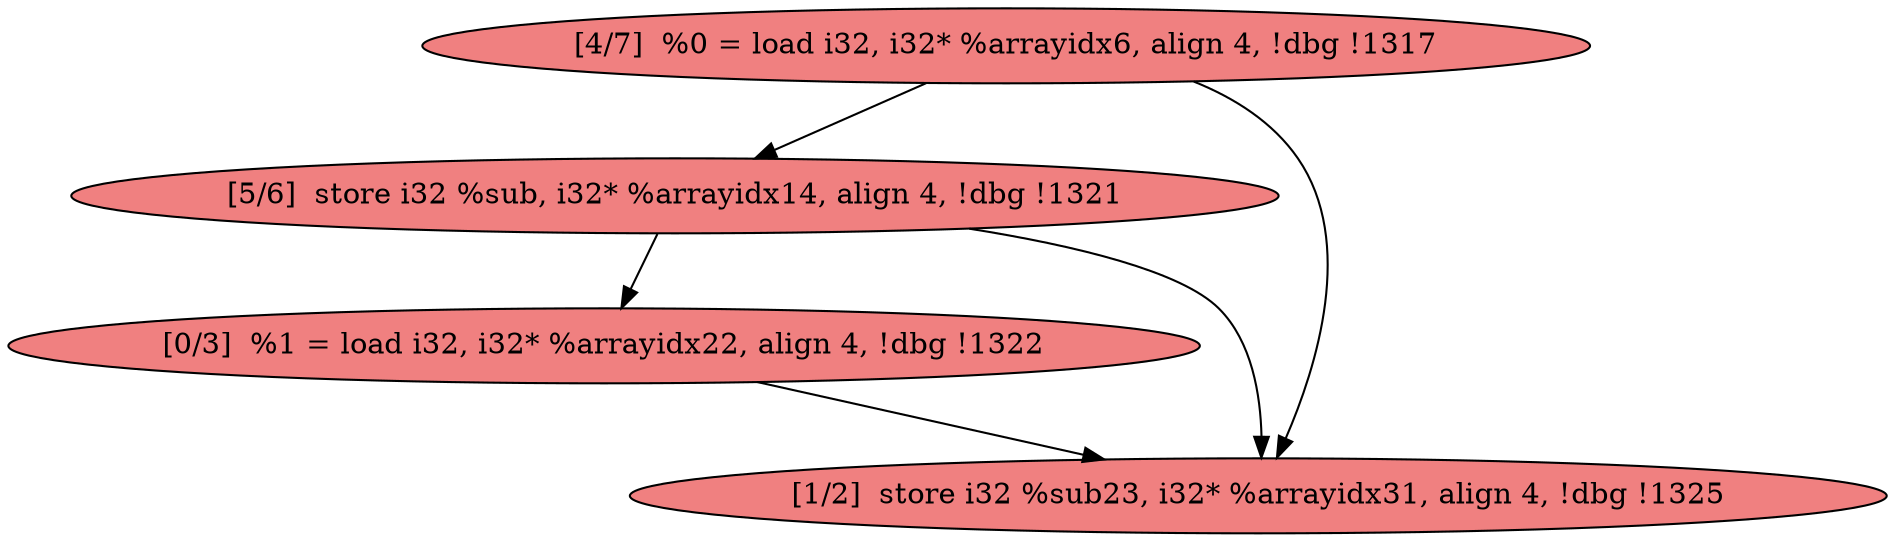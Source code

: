 
digraph G {


node7 [fillcolor=lightcoral,label="[5/6]  store i32 %sub, i32* %arrayidx14, align 4, !dbg !1321",shape=ellipse,style=filled ]
node4 [fillcolor=lightcoral,label="[0/3]  %1 = load i32, i32* %arrayidx22, align 4, !dbg !1322",shape=ellipse,style=filled ]
node6 [fillcolor=lightcoral,label="[4/7]  %0 = load i32, i32* %arrayidx6, align 4, !dbg !1317",shape=ellipse,style=filled ]
node5 [fillcolor=lightcoral,label="[1/2]  store i32 %sub23, i32* %arrayidx31, align 4, !dbg !1325",shape=ellipse,style=filled ]

node6->node5 [ ]
node6->node7 [ ]
node7->node4 [ ]
node4->node5 [ ]
node7->node5 [ ]


}
